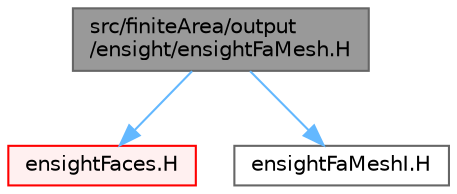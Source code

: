 digraph "src/finiteArea/output/ensight/ensightFaMesh.H"
{
 // LATEX_PDF_SIZE
  bgcolor="transparent";
  edge [fontname=Helvetica,fontsize=10,labelfontname=Helvetica,labelfontsize=10];
  node [fontname=Helvetica,fontsize=10,shape=box,height=0.2,width=0.4];
  Node1 [id="Node000001",label="src/finiteArea/output\l/ensight/ensightFaMesh.H",height=0.2,width=0.4,color="gray40", fillcolor="grey60", style="filled", fontcolor="black",tooltip=" "];
  Node1 -> Node2 [id="edge1_Node000001_Node000002",color="steelblue1",style="solid",tooltip=" "];
  Node2 [id="Node000002",label="ensightFaces.H",height=0.2,width=0.4,color="red", fillcolor="#FFF0F0", style="filled",URL="$ensightFaces_8H.html",tooltip=" "];
  Node1 -> Node225 [id="edge2_Node000001_Node000225",color="steelblue1",style="solid",tooltip=" "];
  Node225 [id="Node000225",label="ensightFaMeshI.H",height=0.2,width=0.4,color="grey40", fillcolor="white", style="filled",URL="$ensightFaMeshI_8H.html",tooltip=" "];
}
